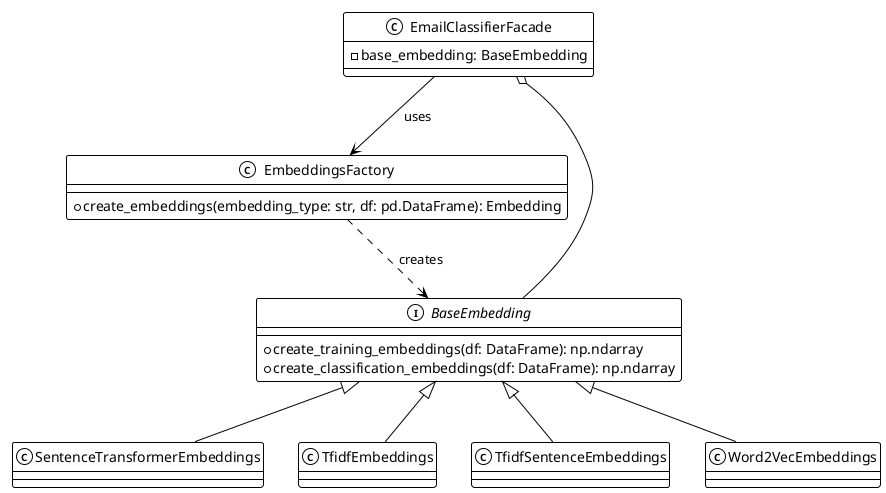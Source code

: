 @startuml
!theme mono

class EmailClassifierFacade {
    - base_embedding: BaseEmbedding
}

class EmbeddingsFactory{
    + create_embeddings(embedding_type: str, df: pd.DataFrame): Embedding
}

class SentenceTransformerEmbeddings {
    
}

class TfidfEmbeddings {
    
    
}

class TfidfSentenceEmbeddings {

}

interface BaseEmbedding {
    + create_training_embeddings(df: DataFrame): np.ndarray
    + create_classification_embeddings(df: DataFrame): np.ndarray
}

EmailClassifierFacade o-- BaseEmbedding
EmailClassifierFacade --> EmbeddingsFactory: uses
EmbeddingsFactory ..> BaseEmbedding : creates
BaseEmbedding <|-- SentenceTransformerEmbeddings
BaseEmbedding <|-- TfidfEmbeddings
BaseEmbedding <|-- Word2VecEmbeddings
BaseEmbedding <|-- TfidfSentenceEmbeddings
@enduml
